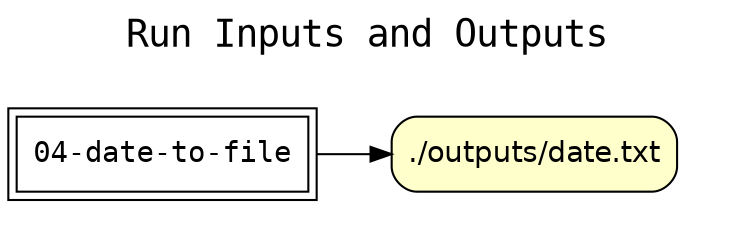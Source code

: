 
digraph cpr_run {
rankdir=LR
fontname=Courier; fontsize=18; labelloc=t
label="Run Inputs and Outputs"

node[shape=box style="filled" fillcolor="#FFFFFF" peripheries=2 fontname=Courier]
"run" [label="04-date-to-file"]

node[shape=box style="rounded,filled" fillcolor="#FFFFCC" peripheries=1 fontname=Helvetica]

# input file nodes
subgraph cluster_input_files { label=""; color=white; penwidth=0
subgraph cluster_input_files_inner { label=""; color=white

}}

# output file nodes
subgraph cluster_output_files { label=""; color=white; penwidth=0
subgraph cluster_output_files_inner { label=""; color=white
"./outputs/date.txt" [label="./outputs/date.txt"]
}}

# input file edges


# output file edges
"run" -> "./outputs/date.txt"

}

